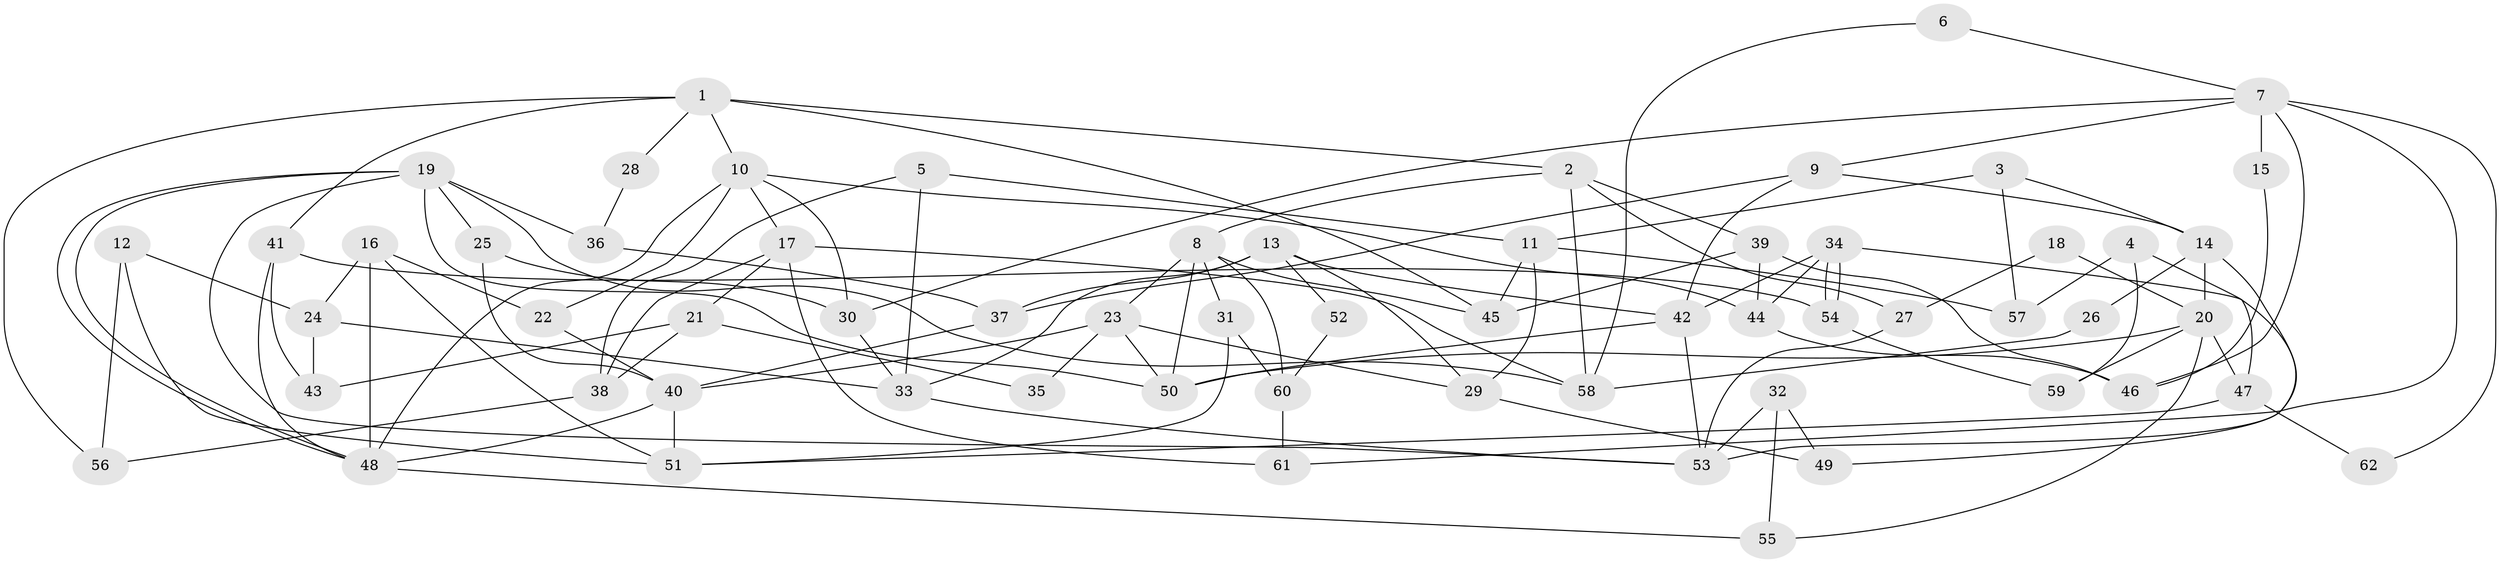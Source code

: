 // coarse degree distribution, {6: 0.1282051282051282, 8: 0.02564102564102564, 3: 0.20512820512820512, 4: 0.20512820512820512, 10: 0.05128205128205128, 5: 0.20512820512820512, 2: 0.07692307692307693, 7: 0.10256410256410256}
// Generated by graph-tools (version 1.1) at 2025/24/03/03/25 07:24:03]
// undirected, 62 vertices, 124 edges
graph export_dot {
graph [start="1"]
  node [color=gray90,style=filled];
  1;
  2;
  3;
  4;
  5;
  6;
  7;
  8;
  9;
  10;
  11;
  12;
  13;
  14;
  15;
  16;
  17;
  18;
  19;
  20;
  21;
  22;
  23;
  24;
  25;
  26;
  27;
  28;
  29;
  30;
  31;
  32;
  33;
  34;
  35;
  36;
  37;
  38;
  39;
  40;
  41;
  42;
  43;
  44;
  45;
  46;
  47;
  48;
  49;
  50;
  51;
  52;
  53;
  54;
  55;
  56;
  57;
  58;
  59;
  60;
  61;
  62;
  1 -- 2;
  1 -- 10;
  1 -- 28;
  1 -- 41;
  1 -- 45;
  1 -- 56;
  2 -- 58;
  2 -- 8;
  2 -- 27;
  2 -- 39;
  3 -- 11;
  3 -- 57;
  3 -- 14;
  4 -- 47;
  4 -- 59;
  4 -- 57;
  5 -- 33;
  5 -- 38;
  5 -- 11;
  6 -- 7;
  6 -- 58;
  7 -- 46;
  7 -- 9;
  7 -- 15;
  7 -- 30;
  7 -- 61;
  7 -- 62;
  8 -- 45;
  8 -- 50;
  8 -- 23;
  8 -- 31;
  8 -- 60;
  9 -- 37;
  9 -- 42;
  9 -- 14;
  10 -- 48;
  10 -- 30;
  10 -- 17;
  10 -- 22;
  10 -- 44;
  11 -- 29;
  11 -- 45;
  11 -- 57;
  12 -- 56;
  12 -- 51;
  12 -- 24;
  13 -- 42;
  13 -- 33;
  13 -- 29;
  13 -- 37;
  13 -- 52;
  14 -- 20;
  14 -- 26;
  14 -- 53;
  15 -- 46;
  16 -- 48;
  16 -- 24;
  16 -- 22;
  16 -- 51;
  17 -- 61;
  17 -- 21;
  17 -- 38;
  17 -- 58;
  18 -- 27;
  18 -- 20;
  19 -- 53;
  19 -- 48;
  19 -- 48;
  19 -- 25;
  19 -- 36;
  19 -- 50;
  19 -- 58;
  20 -- 50;
  20 -- 47;
  20 -- 55;
  20 -- 59;
  21 -- 43;
  21 -- 35;
  21 -- 38;
  22 -- 40;
  23 -- 40;
  23 -- 29;
  23 -- 35;
  23 -- 50;
  24 -- 33;
  24 -- 43;
  25 -- 40;
  25 -- 30;
  26 -- 58;
  27 -- 53;
  28 -- 36;
  29 -- 49;
  30 -- 33;
  31 -- 51;
  31 -- 60;
  32 -- 53;
  32 -- 49;
  32 -- 55;
  33 -- 53;
  34 -- 44;
  34 -- 54;
  34 -- 54;
  34 -- 42;
  34 -- 49;
  36 -- 37;
  37 -- 40;
  38 -- 56;
  39 -- 45;
  39 -- 44;
  39 -- 46;
  40 -- 48;
  40 -- 51;
  41 -- 48;
  41 -- 43;
  41 -- 54;
  42 -- 50;
  42 -- 53;
  44 -- 46;
  47 -- 51;
  47 -- 62;
  48 -- 55;
  52 -- 60;
  54 -- 59;
  60 -- 61;
}
